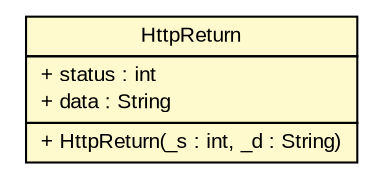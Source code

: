 #!/usr/local/bin/dot
#
# Class diagram 
# Generated by UmlGraph version 4.6 (http://www.spinellis.gr/sw/umlgraph)
#

digraph G {
	edge [fontname="arial",fontsize=10,labelfontname="arial",labelfontsize=10];
	node [fontname="arial",fontsize=10,shape=plaintext];
	// org.opentox.pol.httpreturn.HttpReturn
	c237 [label=<<table border="0" cellborder="1" cellspacing="0" cellpadding="2" port="p" bgcolor="lemonChiffon" href="./HttpReturn.html">
		<tr><td><table border="0" cellspacing="0" cellpadding="1">
			<tr><td> HttpReturn </td></tr>
		</table></td></tr>
		<tr><td><table border="0" cellspacing="0" cellpadding="1">
			<tr><td align="left"> + status : int </td></tr>
			<tr><td align="left"> + data : String </td></tr>
		</table></td></tr>
		<tr><td><table border="0" cellspacing="0" cellpadding="1">
			<tr><td align="left"> + HttpReturn(_s : int, _d : String) </td></tr>
		</table></td></tr>
		</table>>, fontname="arial", fontcolor="black", fontsize=10.0];
}

